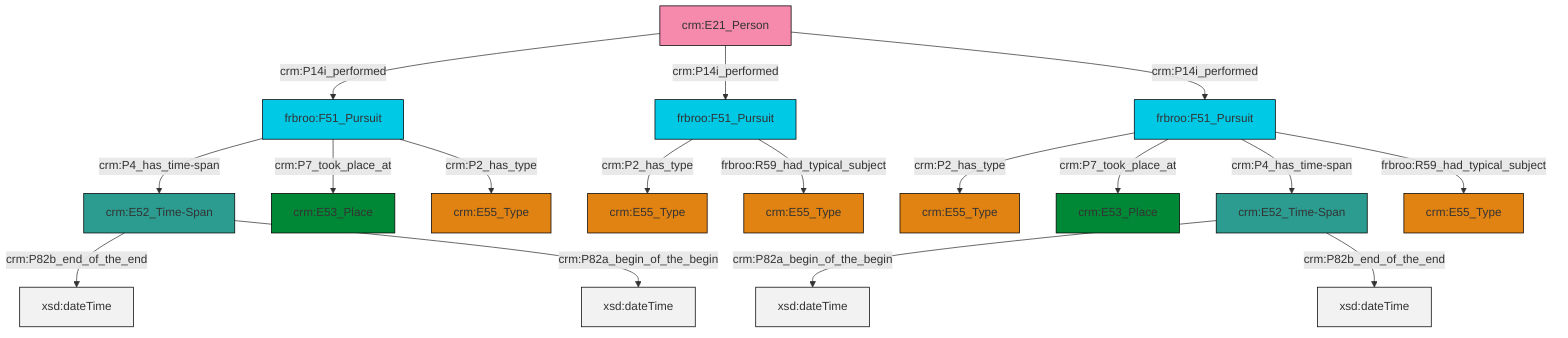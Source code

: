graph TD
classDef Literal fill:#f2f2f2,stroke:#000000;
classDef CRM_Entity fill:#FFFFFF,stroke:#000000;
classDef Temporal_Entity fill:#00C9E6, stroke:#000000;
classDef Type fill:#E18312, stroke:#000000;
classDef Time-Span fill:#2C9C91, stroke:#000000;
classDef Appellation fill:#FFEB7F, stroke:#000000;
classDef Place fill:#008836, stroke:#000000;
classDef Persistent_Item fill:#B266B2, stroke:#000000;
classDef Conceptual_Object fill:#FFD700, stroke:#000000;
classDef Physical_Thing fill:#D2B48C, stroke:#000000;
classDef Actor fill:#f58aad, stroke:#000000;
classDef PC_Classes fill:#4ce600, stroke:#000000;
classDef Multi fill:#cccccc,stroke:#000000;

0["crm:E21_Person"]:::Actor -->|crm:P14i_performed| 1["frbroo:F51_Pursuit"]:::Temporal_Entity
3["frbroo:F51_Pursuit"]:::Temporal_Entity -->|crm:P2_has_type| 4["crm:E55_Type"]:::Type
7["crm:E52_Time-Span"]:::Time-Span -->|crm:P82a_begin_of_the_begin| 8[xsd:dateTime]:::Literal
10["crm:E52_Time-Span"]:::Time-Span -->|crm:P82b_end_of_the_end| 11[xsd:dateTime]:::Literal
1["frbroo:F51_Pursuit"]:::Temporal_Entity -->|crm:P4_has_time-span| 10["crm:E52_Time-Span"]:::Time-Span
12["frbroo:F51_Pursuit"]:::Temporal_Entity -->|crm:P2_has_type| 13["crm:E55_Type"]:::Type
12["frbroo:F51_Pursuit"]:::Temporal_Entity -->|crm:P7_took_place_at| 5["crm:E53_Place"]:::Place
1["frbroo:F51_Pursuit"]:::Temporal_Entity -->|crm:P7_took_place_at| 16["crm:E53_Place"]:::Place
12["frbroo:F51_Pursuit"]:::Temporal_Entity -->|crm:P4_has_time-span| 7["crm:E52_Time-Span"]:::Time-Span
1["frbroo:F51_Pursuit"]:::Temporal_Entity -->|crm:P2_has_type| 19["crm:E55_Type"]:::Type
0["crm:E21_Person"]:::Actor -->|crm:P14i_performed| 3["frbroo:F51_Pursuit"]:::Temporal_Entity
3["frbroo:F51_Pursuit"]:::Temporal_Entity -->|frbroo:R59_had_typical_subject| 14["crm:E55_Type"]:::Type
10["crm:E52_Time-Span"]:::Time-Span -->|crm:P82a_begin_of_the_begin| 24[xsd:dateTime]:::Literal
12["frbroo:F51_Pursuit"]:::Temporal_Entity -->|frbroo:R59_had_typical_subject| 25["crm:E55_Type"]:::Type
7["crm:E52_Time-Span"]:::Time-Span -->|crm:P82b_end_of_the_end| 26[xsd:dateTime]:::Literal
0["crm:E21_Person"]:::Actor -->|crm:P14i_performed| 12["frbroo:F51_Pursuit"]:::Temporal_Entity